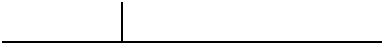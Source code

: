 <mxfile version="13.3.5" type="device" pages="2"><diagram id="p2bhDa7iAmH3_U9e3Ar4" name="计数器"><mxGraphModel dx="768" dy="491" grid="1" gridSize="10" guides="1" tooltips="1" connect="1" arrows="1" fold="1" page="1" pageScale="1" pageWidth="827" pageHeight="1169" math="0" shadow="0"><root><mxCell id="0"/><mxCell id="1" parent="0"/><mxCell id="hvk-C6lK4Prv37C6FIY8-1" value="" style="endArrow=none;html=1;" edge="1" parent="1"><mxGeometry width="50" height="50" relative="1" as="geometry"><mxPoint x="180" y="300" as="sourcePoint"/><mxPoint x="370" y="300" as="targetPoint"/></mxGeometry></mxCell><mxCell id="sylUXNwbPSoOc1NxEYSx-2" value="" style="endArrow=none;html=1;" edge="1" parent="1"><mxGeometry width="50" height="50" relative="1" as="geometry"><mxPoint x="240" y="300" as="sourcePoint"/><mxPoint x="240" y="280" as="targetPoint"/></mxGeometry></mxCell></root></mxGraphModel></diagram><diagram id="QV3-bB8zIBB85UPbWpMl" name="滑动窗口"><mxGraphModel dx="768" dy="491" grid="1" gridSize="10" guides="1" tooltips="1" connect="1" arrows="1" fold="1" page="1" pageScale="1" pageWidth="827" pageHeight="1169" math="0" shadow="0"><root><mxCell id="i6I0JlG0QV3thJicJsCa-0"/><mxCell id="i6I0JlG0QV3thJicJsCa-1" parent="i6I0JlG0QV3thJicJsCa-0"/></root></mxGraphModel></diagram></mxfile>